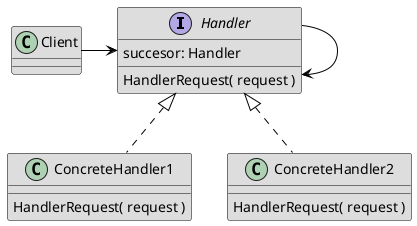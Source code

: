 @startuml ChainOfResponsability structure

skinparam class {
BackgroundColor #DDDDDD
BorderColor black
ArrowColor black
}


interface Handler {
    succesor: Handler
    HandlerRequest( request )

}

class ConcreteHandler1{
    HandlerRequest( request )
}

class ConcreteHandler2{
    HandlerRequest( request )
}

Client -right-> Handler
Handler <|.. ConcreteHandler1
Handler <|.. ConcreteHandler2
Handler --> Handler


@enduml